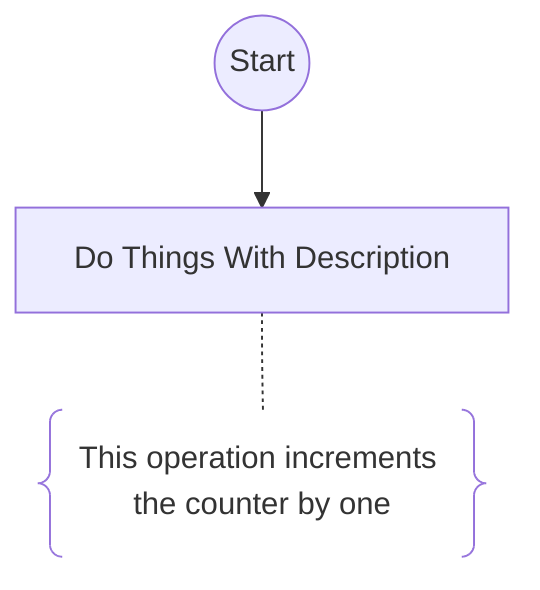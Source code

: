 flowchart TD
node0@{ shape: circle, label: "Start"}
node1["Do Things With Description"]
node0 --> node1
node2@{ shape: braces, label: "This operation increments the counter by one"}
node1 -.- node2